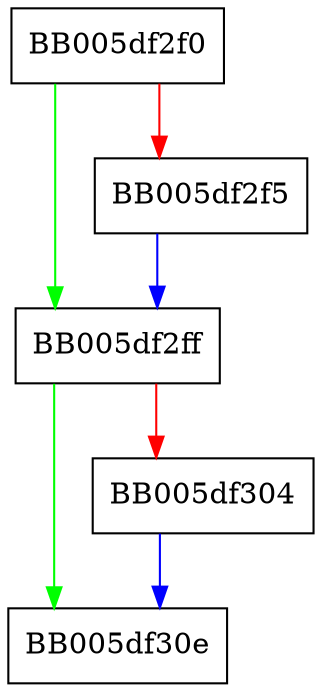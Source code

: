 digraph EVP_PKEY_meth_get_encrypt {
  node [shape="box"];
  graph [splines=ortho];
  BB005df2f0 -> BB005df2ff [color="green"];
  BB005df2f0 -> BB005df2f5 [color="red"];
  BB005df2f5 -> BB005df2ff [color="blue"];
  BB005df2ff -> BB005df30e [color="green"];
  BB005df2ff -> BB005df304 [color="red"];
  BB005df304 -> BB005df30e [color="blue"];
}